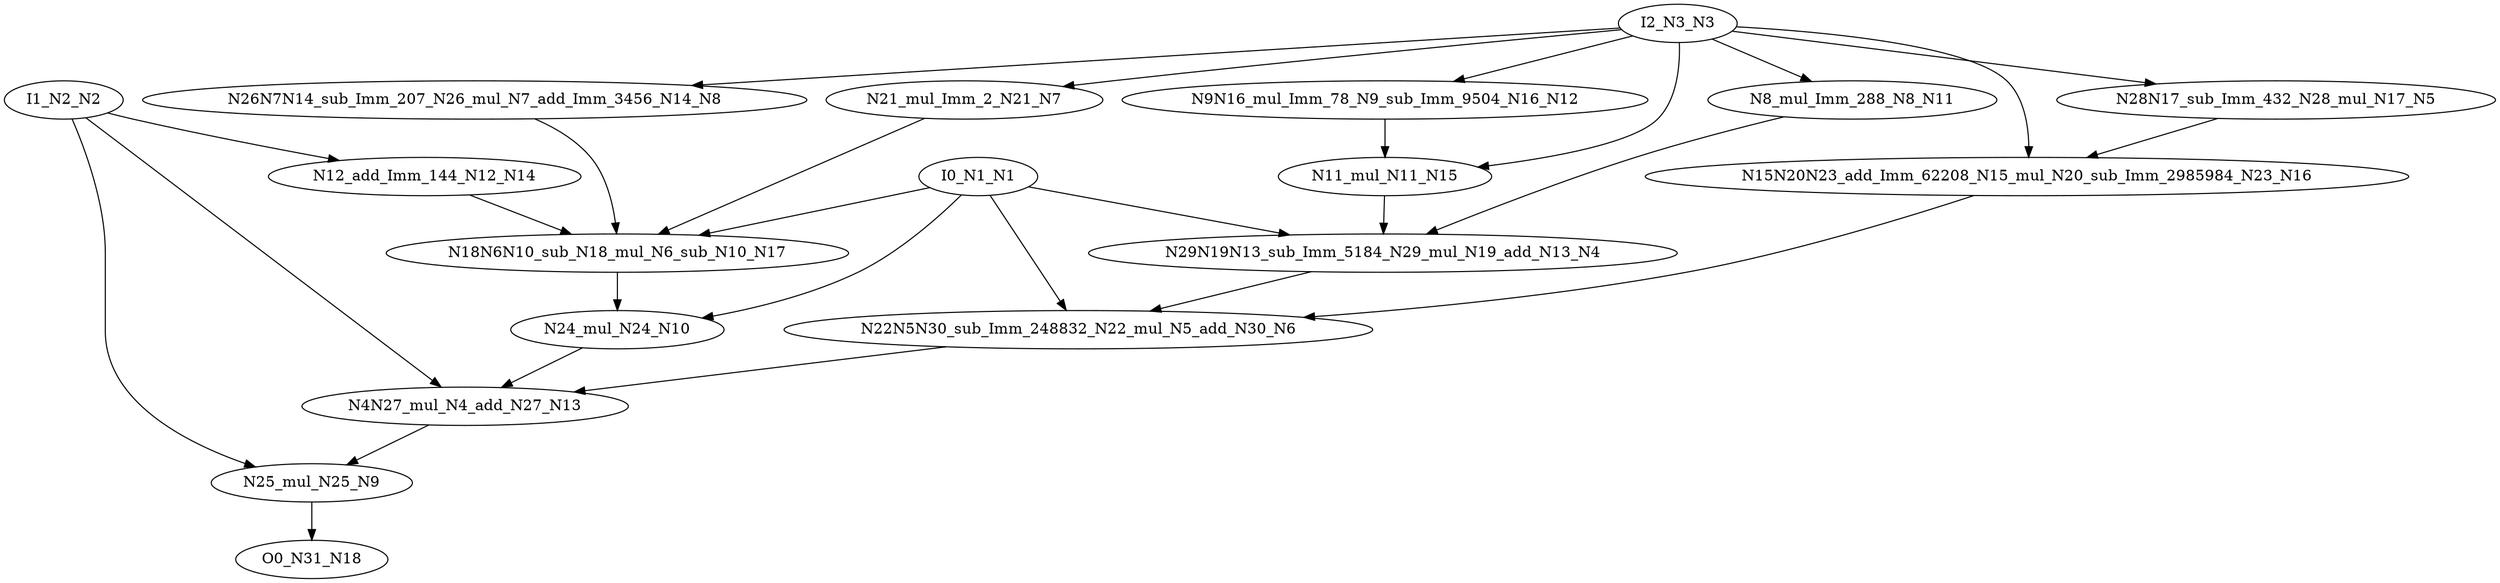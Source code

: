 digraph graphname {
N12 [color="black", ntype="operation", label="N9N16_mul_Imm_78_N9_sub_Imm_9504_N16_N12"];
N13 [color="black", ntype="operation", label="N4N27_mul_N4_add_N27_N13"];
N10 [color="black", ntype="operation", label="N24_mul_N24_N10"];
N11 [color="black", ntype="operation", label="N8_mul_Imm_288_N8_N11"];
N16 [color="black", ntype="operation", label="N15N20N23_add_Imm_62208_N15_mul_N20_sub_Imm_2985984_N23_N16"];
N17 [color="black", ntype="operation", label="N18N6N10_sub_N18_mul_N6_sub_N10_N17"];
N14 [color="black", ntype="operation", label="N12_add_Imm_144_N12_N14"];
N15 [color="black", ntype="operation", label="N11_mul_N11_N15"];
N18 [color="black", ntype="outvar", label="O0_N31_N18"];
N8 [color="black", ntype="operation", label="N26N7N14_sub_Imm_207_N26_mul_N7_add_Imm_3456_N14_N8"];
N9 [color="black", ntype="operation", label="N25_mul_N25_N9"];
N1 [color="black", ntype="invar", label="I0_N1_N1"];
N2 [color="black", ntype="invar", label="I1_N2_N2"];
N3 [color="black", ntype="invar", label="I2_N3_N3"];
N4 [color="black", ntype="operation", label="N29N19N13_sub_Imm_5184_N29_mul_N19_add_N13_N4"];
N5 [color="black", ntype="operation", label="N28N17_sub_Imm_432_N28_mul_N17_N5"];
N6 [color="black", ntype="operation", label="N22N5N30_sub_Imm_248832_N22_mul_N5_add_N30_N6"];
N7 [color="black", ntype="operation", label="N21_mul_Imm_2_N21_N7"];
N12 -> N15;
N13 -> N9;
N10 -> N13;
N11 -> N4;
N16 -> N6;
N17 -> N10;
N14 -> N17;
N15 -> N4;
N8 -> N17;
N9 -> N18;
N1 -> N10;
N1 -> N4;
N1 -> N6;
N1 -> N17;
N2 -> N13;
N2 -> N9;
N2 -> N14;
N3 -> N12;
N3 -> N7;
N3 -> N11;
N3 -> N8;
N3 -> N15;
N3 -> N5;
N3 -> N16;
N4 -> N6;
N5 -> N16;
N6 -> N13;
N7 -> N17;
}

